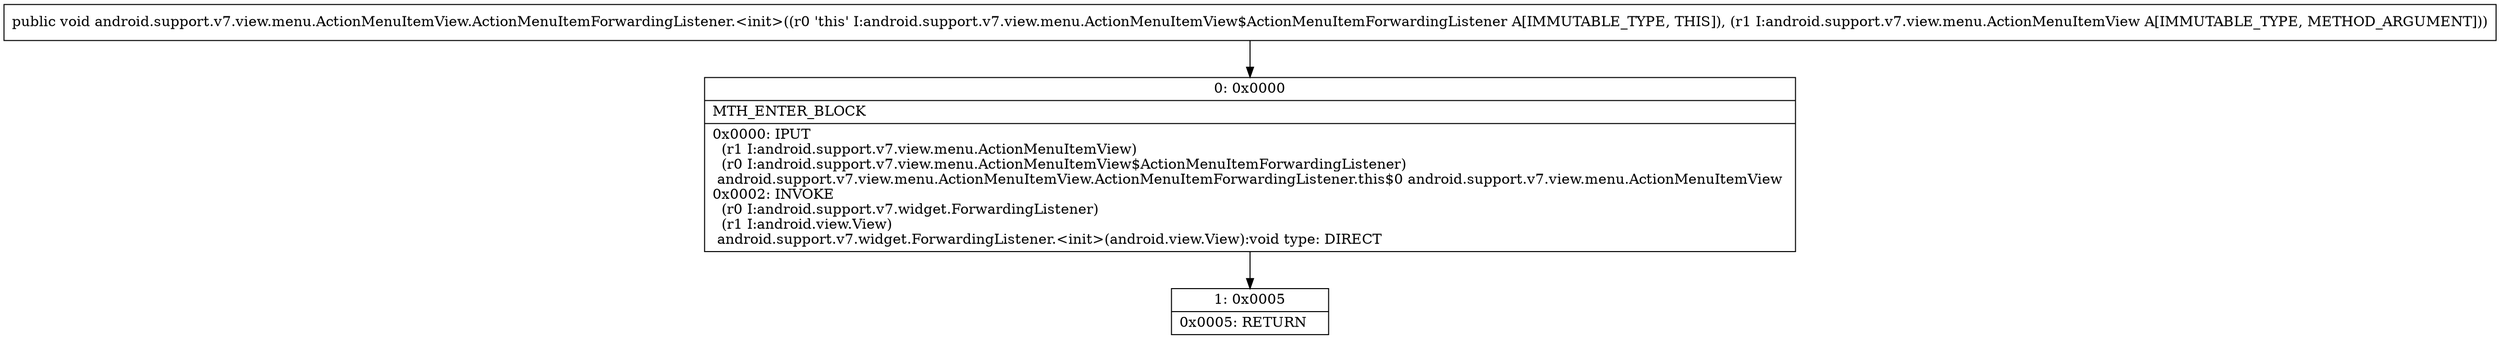 digraph "CFG forandroid.support.v7.view.menu.ActionMenuItemView.ActionMenuItemForwardingListener.\<init\>(Landroid\/support\/v7\/view\/menu\/ActionMenuItemView;)V" {
Node_0 [shape=record,label="{0\:\ 0x0000|MTH_ENTER_BLOCK\l|0x0000: IPUT  \l  (r1 I:android.support.v7.view.menu.ActionMenuItemView)\l  (r0 I:android.support.v7.view.menu.ActionMenuItemView$ActionMenuItemForwardingListener)\l android.support.v7.view.menu.ActionMenuItemView.ActionMenuItemForwardingListener.this$0 android.support.v7.view.menu.ActionMenuItemView \l0x0002: INVOKE  \l  (r0 I:android.support.v7.widget.ForwardingListener)\l  (r1 I:android.view.View)\l android.support.v7.widget.ForwardingListener.\<init\>(android.view.View):void type: DIRECT \l}"];
Node_1 [shape=record,label="{1\:\ 0x0005|0x0005: RETURN   \l}"];
MethodNode[shape=record,label="{public void android.support.v7.view.menu.ActionMenuItemView.ActionMenuItemForwardingListener.\<init\>((r0 'this' I:android.support.v7.view.menu.ActionMenuItemView$ActionMenuItemForwardingListener A[IMMUTABLE_TYPE, THIS]), (r1 I:android.support.v7.view.menu.ActionMenuItemView A[IMMUTABLE_TYPE, METHOD_ARGUMENT])) }"];
MethodNode -> Node_0;
Node_0 -> Node_1;
}

